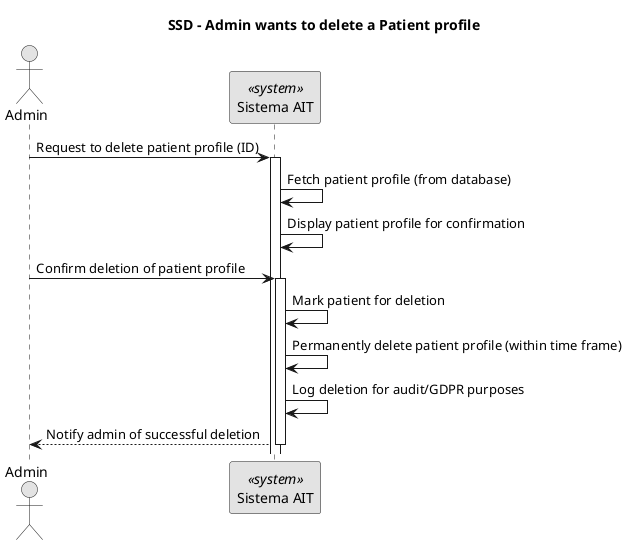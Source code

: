@startuml
skinparam monochrome true
skinparam packageStyle rectangle
skinparam shadowing false

title SSD - Admin wants to delete a Patient profile

actor "Admin" as Admin
participant "Sistema AIT" as System <<system>>

Admin -> System : Request to delete patient profile (ID)
activate System

    System -> System : Fetch patient profile (from database)
    System -> System : Display patient profile for confirmation
    
Admin -> System : Confirm deletion of patient profile
activate System

    System -> System : Mark patient for deletion
    System -> System : Permanently delete patient profile (within time frame)
    System -> System : Log deletion for audit/GDPR purposes
    
System --> Admin : Notify admin of successful deletion
deactivate System

@enduml
